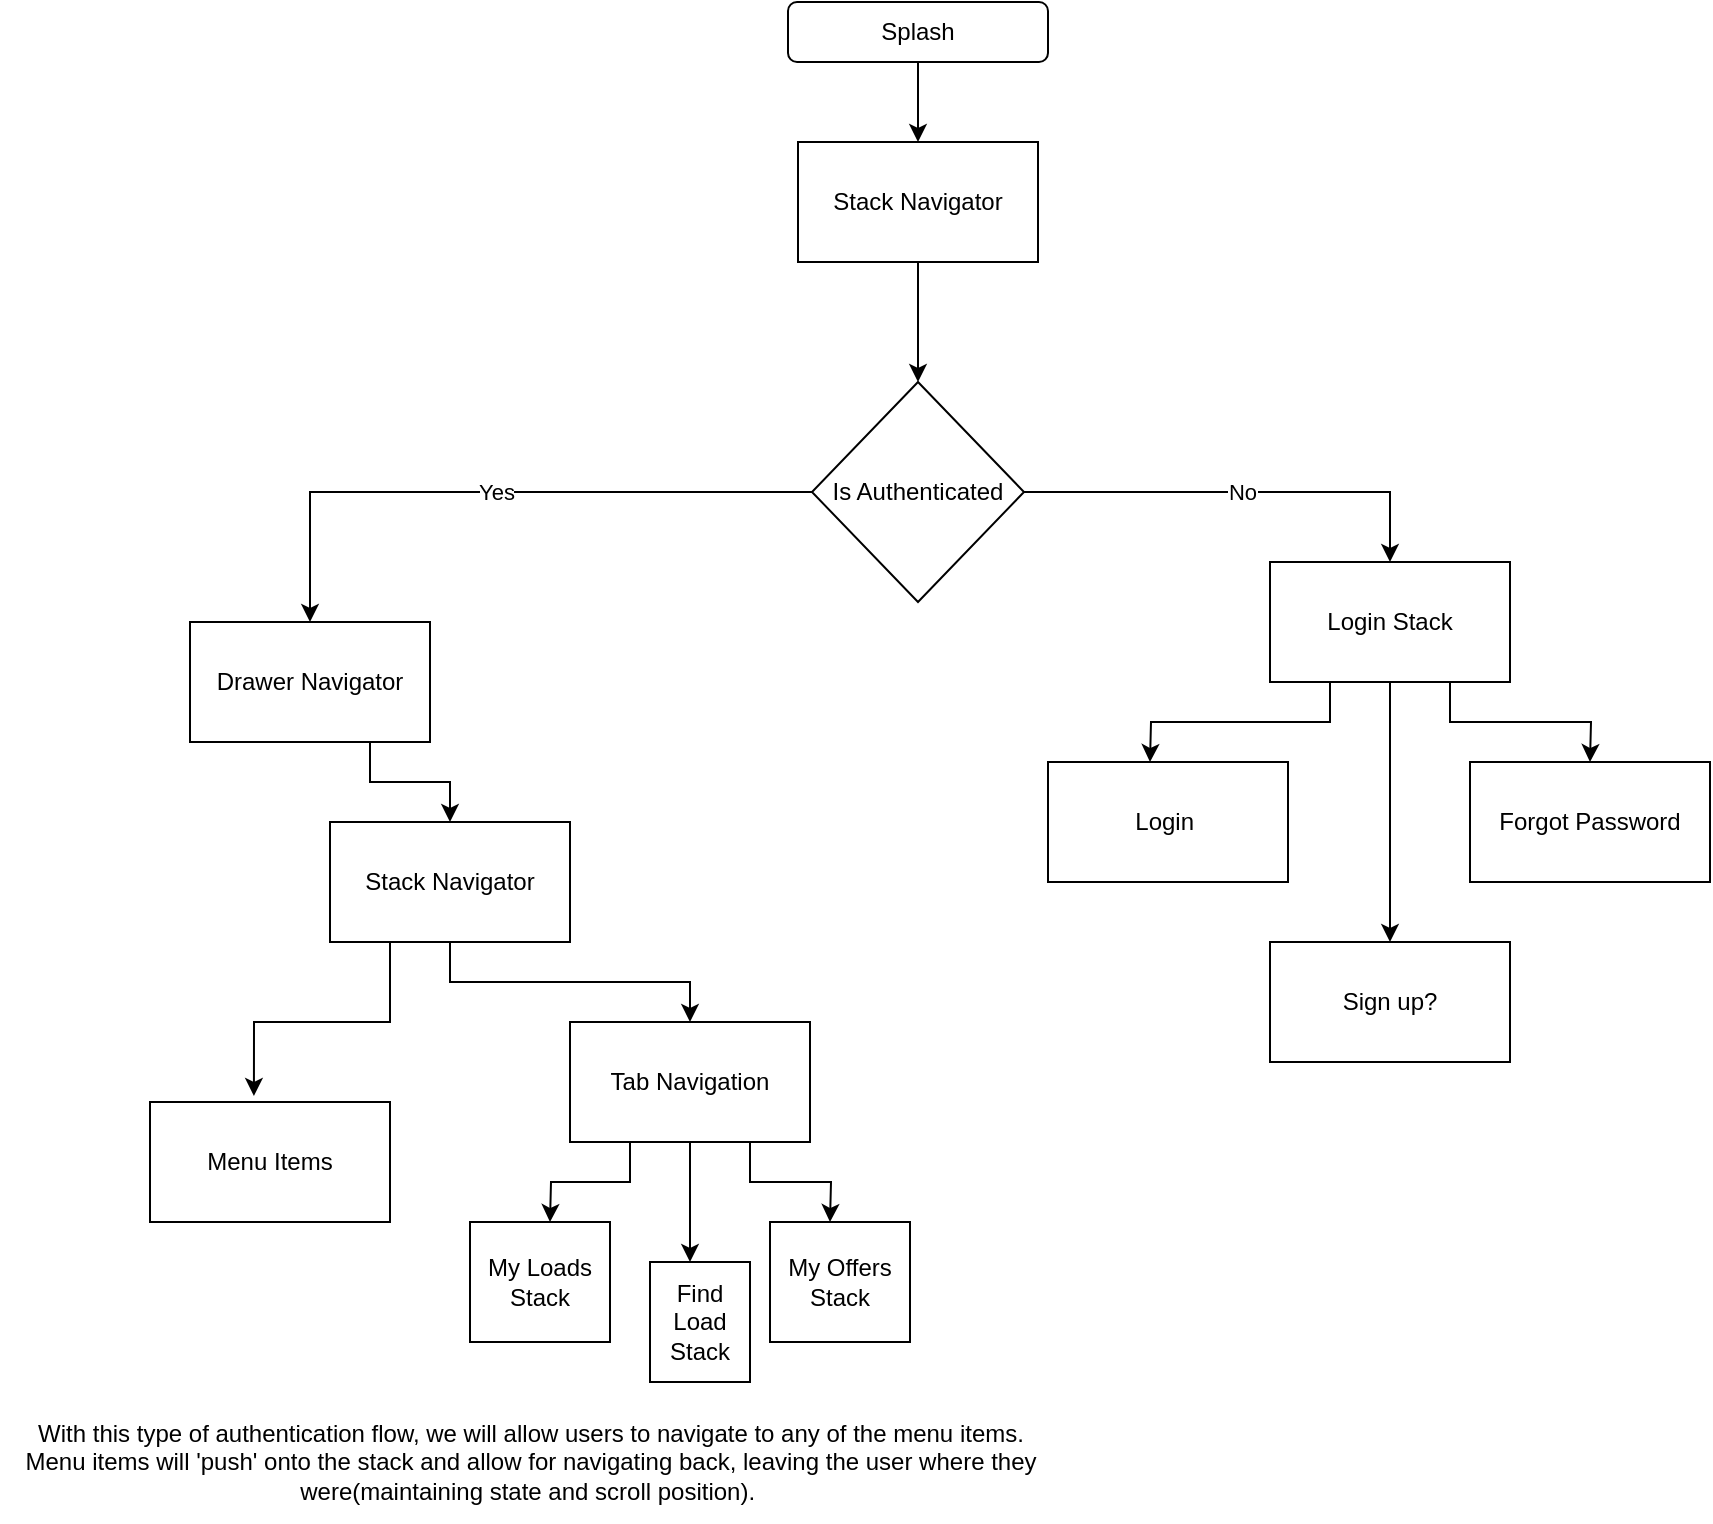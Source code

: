 <mxfile version="20.2.2" type="github">
  <diagram id="C5RBs43oDa-KdzZeNtuy" name="Page-1">
    <mxGraphModel dx="2253" dy="800" grid="1" gridSize="10" guides="1" tooltips="1" connect="1" arrows="1" fold="1" page="1" pageScale="1" pageWidth="827" pageHeight="1169" math="0" shadow="0">
      <root>
        <mxCell id="WIyWlLk6GJQsqaUBKTNV-0" />
        <mxCell id="WIyWlLk6GJQsqaUBKTNV-1" parent="WIyWlLk6GJQsqaUBKTNV-0" />
        <mxCell id="J1l45sssmJnW3tVVoCgh-16" style="edgeStyle=orthogonalEdgeStyle;rounded=0;orthogonalLoop=1;jettySize=auto;html=1;exitX=0.5;exitY=1;exitDx=0;exitDy=0;" parent="WIyWlLk6GJQsqaUBKTNV-1" source="J1l45sssmJnW3tVVoCgh-11" target="J1l45sssmJnW3tVVoCgh-15" edge="1">
          <mxGeometry relative="1" as="geometry" />
        </mxCell>
        <mxCell id="J1l45sssmJnW3tVVoCgh-11" value="Stack Navigator" style="whiteSpace=wrap;html=1;" parent="WIyWlLk6GJQsqaUBKTNV-1" vertex="1">
          <mxGeometry x="354" y="110" width="120" height="60" as="geometry" />
        </mxCell>
        <mxCell id="J1l45sssmJnW3tVVoCgh-14" style="edgeStyle=orthogonalEdgeStyle;rounded=0;orthogonalLoop=1;jettySize=auto;html=1;exitX=0.5;exitY=1;exitDx=0;exitDy=0;" parent="WIyWlLk6GJQsqaUBKTNV-1" source="J1l45sssmJnW3tVVoCgh-13" target="J1l45sssmJnW3tVVoCgh-11" edge="1">
          <mxGeometry relative="1" as="geometry" />
        </mxCell>
        <mxCell id="J1l45sssmJnW3tVVoCgh-13" value="Splash" style="rounded=1;whiteSpace=wrap;html=1;" parent="WIyWlLk6GJQsqaUBKTNV-1" vertex="1">
          <mxGeometry x="349" y="40" width="130" height="30" as="geometry" />
        </mxCell>
        <mxCell id="J1l45sssmJnW3tVVoCgh-17" value="Yes" style="edgeStyle=orthogonalEdgeStyle;rounded=0;orthogonalLoop=1;jettySize=auto;html=1;exitX=0;exitY=0.5;exitDx=0;exitDy=0;entryX=0.5;entryY=0;entryDx=0;entryDy=0;" parent="WIyWlLk6GJQsqaUBKTNV-1" source="J1l45sssmJnW3tVVoCgh-15" target="J1l45sssmJnW3tVVoCgh-19" edge="1">
          <mxGeometry relative="1" as="geometry">
            <mxPoint x="140" y="320" as="targetPoint" />
            <Array as="points">
              <mxPoint x="110" y="285" />
            </Array>
          </mxGeometry>
        </mxCell>
        <mxCell id="J1l45sssmJnW3tVVoCgh-18" value="No" style="edgeStyle=orthogonalEdgeStyle;rounded=0;orthogonalLoop=1;jettySize=auto;html=1;exitX=1;exitY=0.5;exitDx=0;exitDy=0;entryX=0.5;entryY=0;entryDx=0;entryDy=0;" parent="WIyWlLk6GJQsqaUBKTNV-1" source="J1l45sssmJnW3tVVoCgh-15" target="J1l45sssmJnW3tVVoCgh-34" edge="1">
          <mxGeometry relative="1" as="geometry">
            <mxPoint x="610" y="285" as="targetPoint" />
          </mxGeometry>
        </mxCell>
        <mxCell id="J1l45sssmJnW3tVVoCgh-15" value="Is Authenticated" style="rhombus;whiteSpace=wrap;html=1;" parent="WIyWlLk6GJQsqaUBKTNV-1" vertex="1">
          <mxGeometry x="361" y="230" width="106" height="110" as="geometry" />
        </mxCell>
        <mxCell id="J1l45sssmJnW3tVVoCgh-22" style="edgeStyle=orthogonalEdgeStyle;rounded=0;orthogonalLoop=1;jettySize=auto;html=1;exitX=0.75;exitY=1;exitDx=0;exitDy=0;entryX=0.5;entryY=0;entryDx=0;entryDy=0;" parent="WIyWlLk6GJQsqaUBKTNV-1" source="J1l45sssmJnW3tVVoCgh-19" target="J1l45sssmJnW3tVVoCgh-21" edge="1">
          <mxGeometry relative="1" as="geometry">
            <mxPoint x="330" y="440" as="targetPoint" />
          </mxGeometry>
        </mxCell>
        <mxCell id="J1l45sssmJnW3tVVoCgh-19" value="Drawer Navigator" style="rounded=0;whiteSpace=wrap;html=1;" parent="WIyWlLk6GJQsqaUBKTNV-1" vertex="1">
          <mxGeometry x="50" y="350" width="120" height="60" as="geometry" />
        </mxCell>
        <mxCell id="J1l45sssmJnW3tVVoCgh-31" style="edgeStyle=orthogonalEdgeStyle;rounded=0;orthogonalLoop=1;jettySize=auto;html=1;exitX=0.5;exitY=1;exitDx=0;exitDy=0;entryX=0.5;entryY=0;entryDx=0;entryDy=0;" parent="WIyWlLk6GJQsqaUBKTNV-1" source="J1l45sssmJnW3tVVoCgh-21" target="J1l45sssmJnW3tVVoCgh-23" edge="1">
          <mxGeometry relative="1" as="geometry" />
        </mxCell>
        <mxCell id="J1l45sssmJnW3tVVoCgh-32" style="edgeStyle=orthogonalEdgeStyle;rounded=0;orthogonalLoop=1;jettySize=auto;html=1;exitX=0.25;exitY=1;exitDx=0;exitDy=0;entryX=0.433;entryY=-0.05;entryDx=0;entryDy=0;entryPerimeter=0;" parent="WIyWlLk6GJQsqaUBKTNV-1" source="J1l45sssmJnW3tVVoCgh-21" target="J1l45sssmJnW3tVVoCgh-33" edge="1">
          <mxGeometry relative="1" as="geometry">
            <mxPoint x="210" y="540" as="targetPoint" />
          </mxGeometry>
        </mxCell>
        <mxCell id="J1l45sssmJnW3tVVoCgh-21" value="Stack Navigator" style="rounded=0;whiteSpace=wrap;html=1;" parent="WIyWlLk6GJQsqaUBKTNV-1" vertex="1">
          <mxGeometry x="120" y="450" width="120" height="60" as="geometry" />
        </mxCell>
        <mxCell id="J1l45sssmJnW3tVVoCgh-24" style="edgeStyle=orthogonalEdgeStyle;rounded=0;orthogonalLoop=1;jettySize=auto;html=1;exitX=0.25;exitY=1;exitDx=0;exitDy=0;" parent="WIyWlLk6GJQsqaUBKTNV-1" source="J1l45sssmJnW3tVVoCgh-23" edge="1">
          <mxGeometry relative="1" as="geometry">
            <mxPoint x="230" y="650" as="targetPoint" />
          </mxGeometry>
        </mxCell>
        <mxCell id="J1l45sssmJnW3tVVoCgh-25" style="edgeStyle=orthogonalEdgeStyle;rounded=0;orthogonalLoop=1;jettySize=auto;html=1;exitX=0.5;exitY=1;exitDx=0;exitDy=0;" parent="WIyWlLk6GJQsqaUBKTNV-1" source="J1l45sssmJnW3tVVoCgh-23" edge="1">
          <mxGeometry relative="1" as="geometry">
            <mxPoint x="300" y="670" as="targetPoint" />
          </mxGeometry>
        </mxCell>
        <mxCell id="J1l45sssmJnW3tVVoCgh-26" style="edgeStyle=orthogonalEdgeStyle;rounded=0;orthogonalLoop=1;jettySize=auto;html=1;exitX=0.75;exitY=1;exitDx=0;exitDy=0;" parent="WIyWlLk6GJQsqaUBKTNV-1" source="J1l45sssmJnW3tVVoCgh-23" edge="1">
          <mxGeometry relative="1" as="geometry">
            <mxPoint x="370" y="650" as="targetPoint" />
          </mxGeometry>
        </mxCell>
        <mxCell id="J1l45sssmJnW3tVVoCgh-23" value="Tab Navigation" style="rounded=0;whiteSpace=wrap;html=1;" parent="WIyWlLk6GJQsqaUBKTNV-1" vertex="1">
          <mxGeometry x="240" y="550" width="120" height="60" as="geometry" />
        </mxCell>
        <mxCell id="J1l45sssmJnW3tVVoCgh-28" value="My Loads Stack" style="rounded=0;whiteSpace=wrap;html=1;" parent="WIyWlLk6GJQsqaUBKTNV-1" vertex="1">
          <mxGeometry x="190" y="650" width="70" height="60" as="geometry" />
        </mxCell>
        <mxCell id="J1l45sssmJnW3tVVoCgh-29" value="Find Load Stack" style="rounded=0;whiteSpace=wrap;html=1;" parent="WIyWlLk6GJQsqaUBKTNV-1" vertex="1">
          <mxGeometry x="280" y="670" width="50" height="60" as="geometry" />
        </mxCell>
        <mxCell id="J1l45sssmJnW3tVVoCgh-30" value="My Offers Stack" style="rounded=0;whiteSpace=wrap;html=1;" parent="WIyWlLk6GJQsqaUBKTNV-1" vertex="1">
          <mxGeometry x="340" y="650" width="70" height="60" as="geometry" />
        </mxCell>
        <mxCell id="J1l45sssmJnW3tVVoCgh-33" value="Menu Items" style="rounded=0;whiteSpace=wrap;html=1;" parent="WIyWlLk6GJQsqaUBKTNV-1" vertex="1">
          <mxGeometry x="30" y="590" width="120" height="60" as="geometry" />
        </mxCell>
        <mxCell id="J1l45sssmJnW3tVVoCgh-35" style="edgeStyle=orthogonalEdgeStyle;rounded=0;orthogonalLoop=1;jettySize=auto;html=1;exitX=0.25;exitY=1;exitDx=0;exitDy=0;" parent="WIyWlLk6GJQsqaUBKTNV-1" source="J1l45sssmJnW3tVVoCgh-34" edge="1">
          <mxGeometry relative="1" as="geometry">
            <mxPoint x="530" y="420" as="targetPoint" />
          </mxGeometry>
        </mxCell>
        <mxCell id="J1l45sssmJnW3tVVoCgh-36" style="edgeStyle=orthogonalEdgeStyle;rounded=0;orthogonalLoop=1;jettySize=auto;html=1;exitX=0.75;exitY=1;exitDx=0;exitDy=0;" parent="WIyWlLk6GJQsqaUBKTNV-1" source="J1l45sssmJnW3tVVoCgh-34" edge="1">
          <mxGeometry relative="1" as="geometry">
            <mxPoint x="750" y="420" as="targetPoint" />
          </mxGeometry>
        </mxCell>
        <mxCell id="J1l45sssmJnW3tVVoCgh-39" style="edgeStyle=orthogonalEdgeStyle;rounded=0;orthogonalLoop=1;jettySize=auto;html=1;exitX=0.5;exitY=1;exitDx=0;exitDy=0;" parent="WIyWlLk6GJQsqaUBKTNV-1" source="J1l45sssmJnW3tVVoCgh-34" target="J1l45sssmJnW3tVVoCgh-40" edge="1">
          <mxGeometry relative="1" as="geometry">
            <mxPoint x="640" y="510" as="targetPoint" />
          </mxGeometry>
        </mxCell>
        <mxCell id="J1l45sssmJnW3tVVoCgh-34" value="Login Stack" style="rounded=0;whiteSpace=wrap;html=1;" parent="WIyWlLk6GJQsqaUBKTNV-1" vertex="1">
          <mxGeometry x="590" y="320" width="120" height="60" as="geometry" />
        </mxCell>
        <mxCell id="J1l45sssmJnW3tVVoCgh-37" value="Login&amp;nbsp;" style="rounded=0;whiteSpace=wrap;html=1;" parent="WIyWlLk6GJQsqaUBKTNV-1" vertex="1">
          <mxGeometry x="479" y="420" width="120" height="60" as="geometry" />
        </mxCell>
        <mxCell id="J1l45sssmJnW3tVVoCgh-38" value="Forgot Password" style="rounded=0;whiteSpace=wrap;html=1;" parent="WIyWlLk6GJQsqaUBKTNV-1" vertex="1">
          <mxGeometry x="690" y="420" width="120" height="60" as="geometry" />
        </mxCell>
        <mxCell id="J1l45sssmJnW3tVVoCgh-40" value="Sign up?" style="rounded=0;whiteSpace=wrap;html=1;" parent="WIyWlLk6GJQsqaUBKTNV-1" vertex="1">
          <mxGeometry x="590" y="510" width="120" height="60" as="geometry" />
        </mxCell>
        <mxCell id="J1l45sssmJnW3tVVoCgh-41" value="With this type of authentication flow, we will allow users to navigate to any of the menu items. &lt;br&gt;Menu items will &#39;push&#39; onto the stack and allow for navigating back, leaving the user where they &lt;br&gt;were(maintaining state and scroll position).&amp;nbsp;" style="text;html=1;align=center;verticalAlign=middle;resizable=0;points=[];autosize=1;fillColor=#FFFFFF;" parent="WIyWlLk6GJQsqaUBKTNV-1" vertex="1">
          <mxGeometry x="-45" y="740" width="530" height="60" as="geometry" />
        </mxCell>
      </root>
    </mxGraphModel>
  </diagram>
</mxfile>
